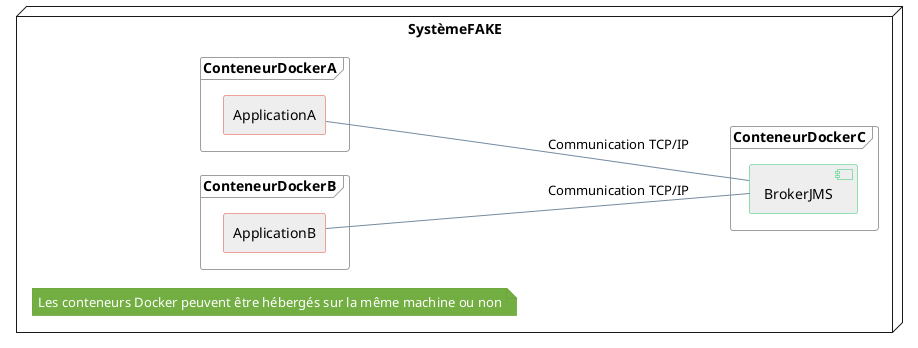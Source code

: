 @startuml
' http://www.planttext.com/planttext pour compiler
' http://plantuml.com/deployment.html

skinparam shadowing false

skinparam note {
  BackgroundColor #73AE42
  BorderColor #6CA43E
  FontColor white
}

skinparam agent {
  BackgroundColor #EEEEEE
  ArrowColor #758A9F
  BorderColor #e74c3c
}

skinparam component {
  BackgroundColor #EEEEEE
  ArrowColor #758A9F
  BorderColor #2ecc71
}

skinparam node {
  BackgroundColor #FFFFFF
  ArrowColor #758A9F
}

skinparam frame {
  BorderColor #9E9E9E
}

left to right direction

node SystèmeFAKE {
  frame ConteneurDockerA {
    agent ApplicationA
  }
  frame ConteneurDockerB {
    agent ApplicationB
  }
  frame ConteneurDockerC {
    component BrokerJMS
  }
  ApplicationA -- BrokerJMS : "Communication TCP/IP"
  ApplicationB -- BrokerJMS : "Communication TCP/IP"
  note "Les conteneurs Docker peuvent être hébergés sur la même machine ou non" as N01
}
@enduml
